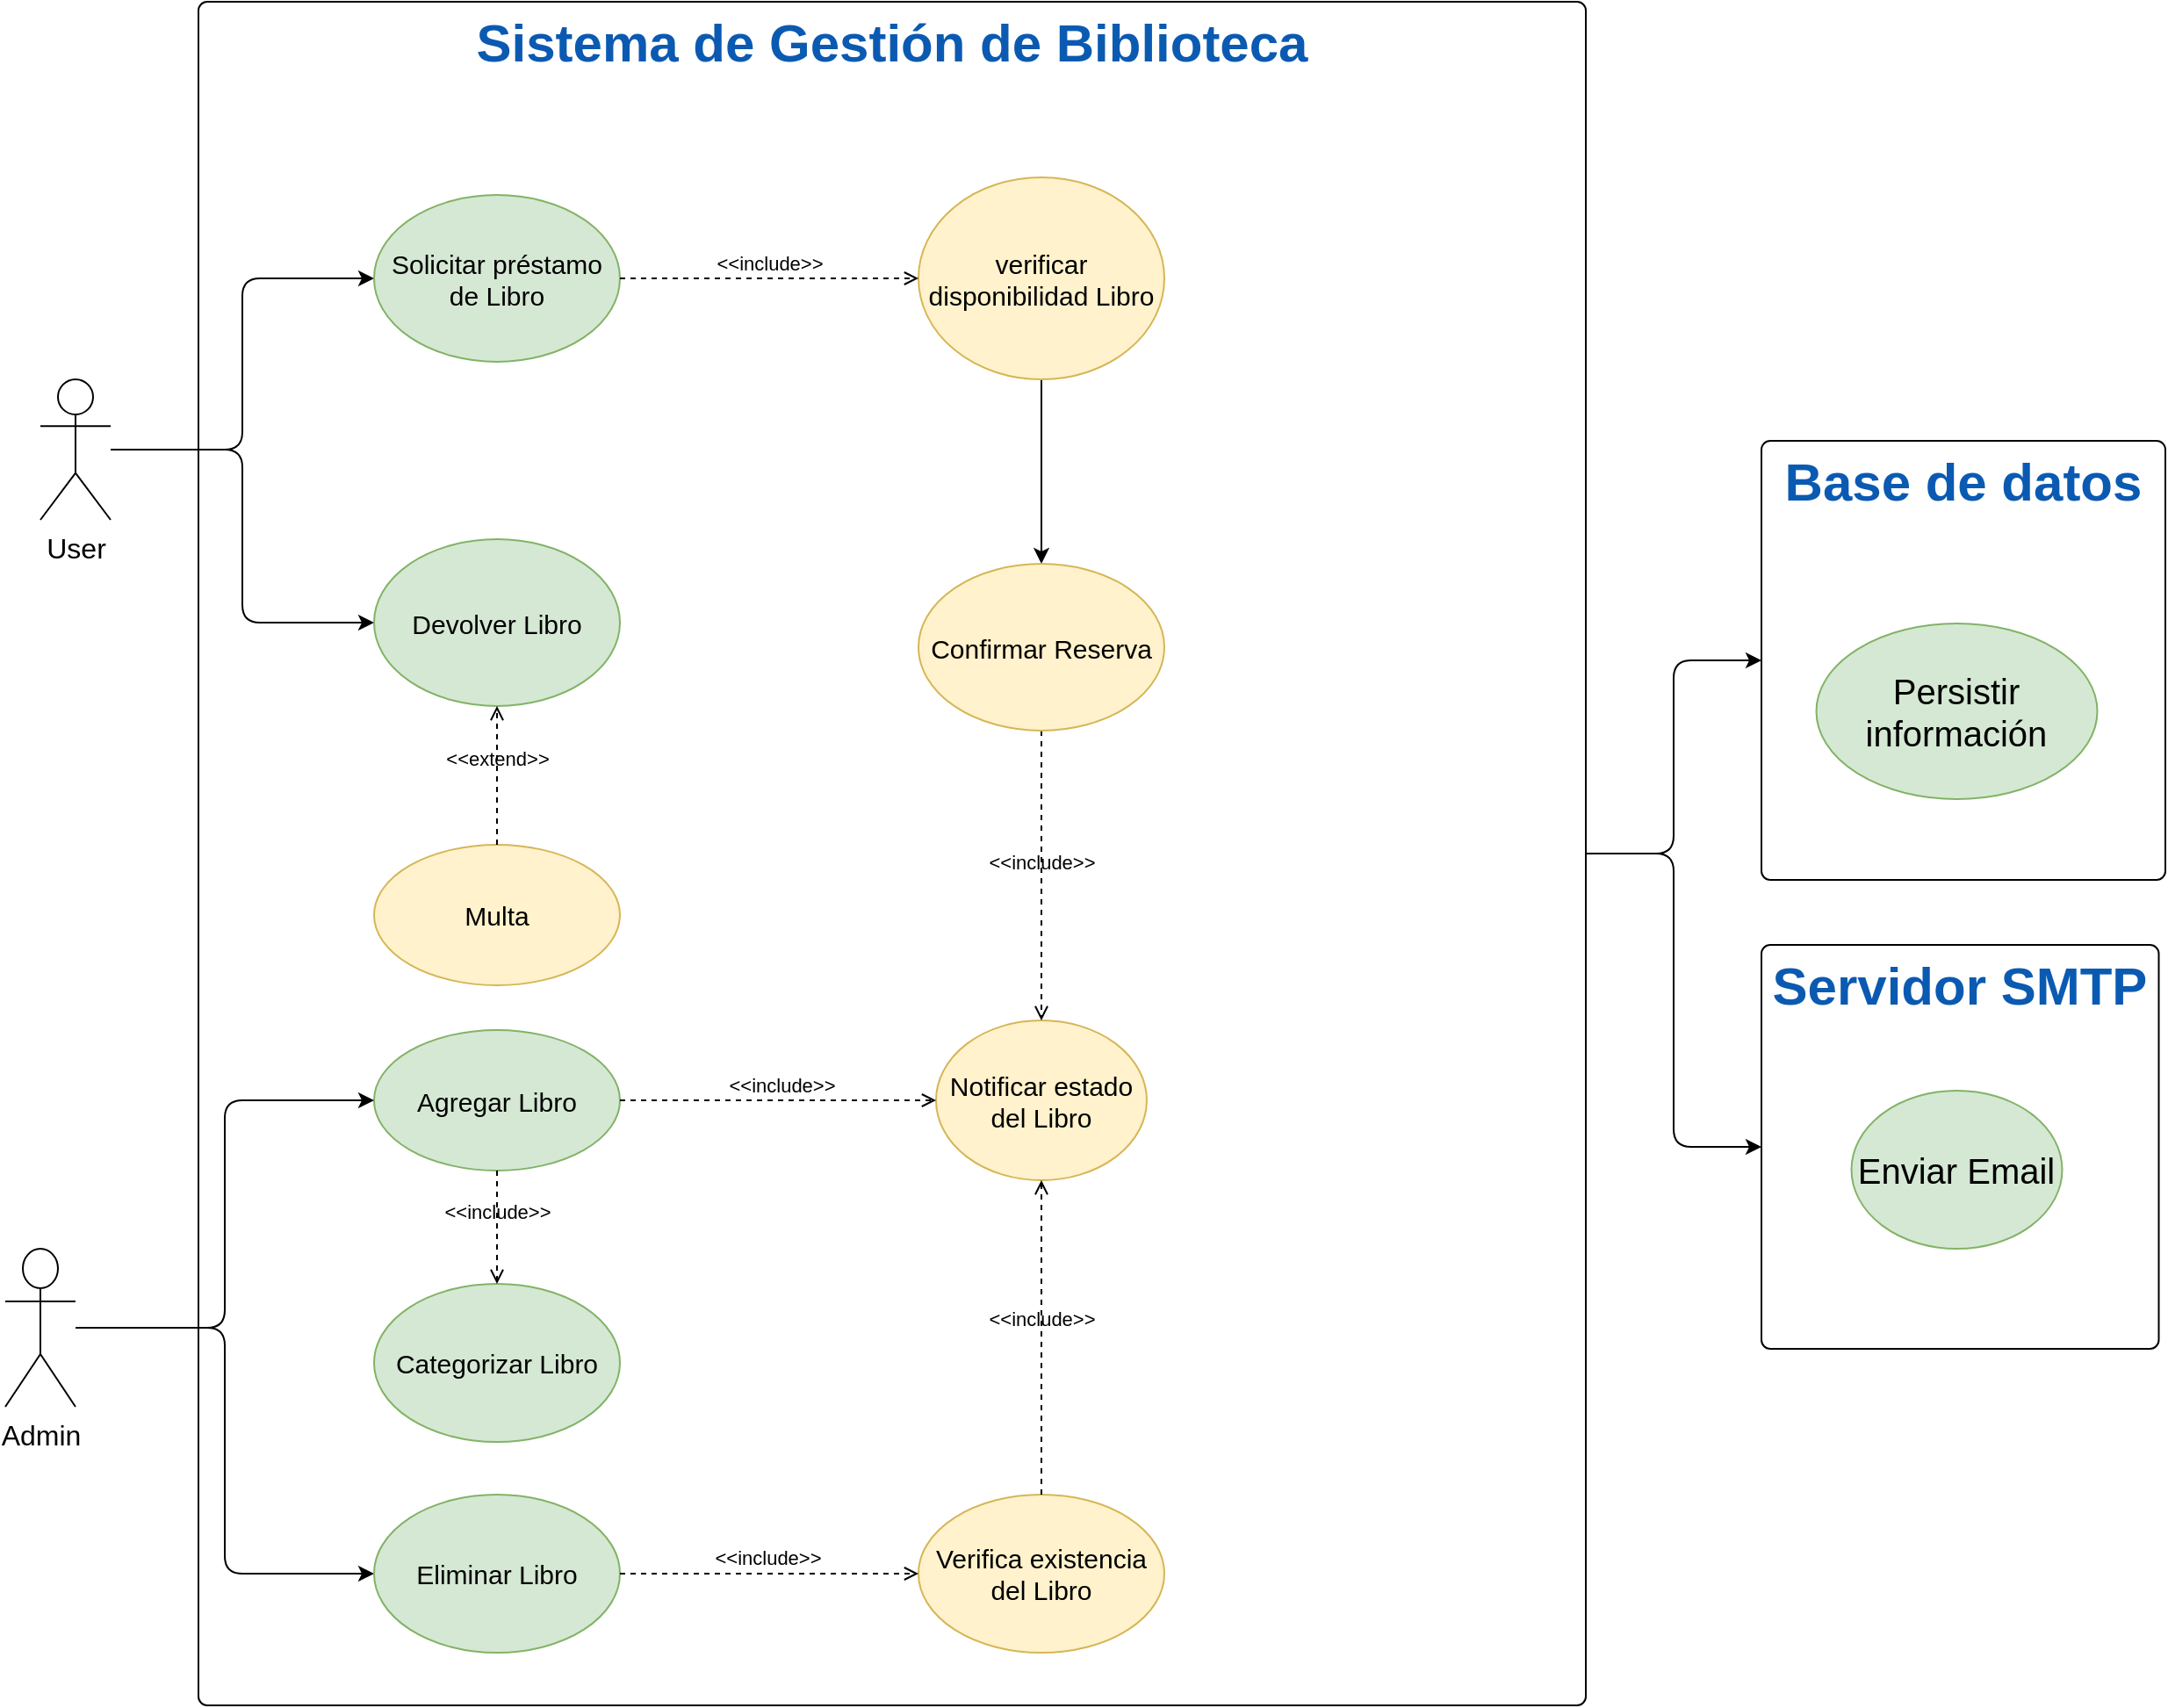<mxfile version="24.7.2" type="github" pages="3">
  <diagram name="casosDeUso" id="W8XPM-yQRozsr_15MBXP">
    <mxGraphModel dx="1687" dy="925" grid="1" gridSize="10" guides="1" tooltips="1" connect="1" arrows="1" fold="1" page="1" pageScale="1" pageWidth="1169" pageHeight="827" math="0" shadow="0">
      <root>
        <mxCell id="0" />
        <mxCell id="1" parent="0" />
        <mxCell id="N9GbCskFRyFnZ_F82fMj-5" style="edgeStyle=orthogonalEdgeStyle;rounded=1;orthogonalLoop=1;jettySize=auto;html=1;entryX=0;entryY=0.5;entryDx=0;entryDy=0;fontColor=default;labelBackgroundColor=none;" parent="1" source="RElPkKA84_Ooh-b24WHe-1" target="N9GbCskFRyFnZ_F82fMj-1" edge="1">
          <mxGeometry relative="1" as="geometry" />
        </mxCell>
        <mxCell id="N9GbCskFRyFnZ_F82fMj-6" style="edgeStyle=orthogonalEdgeStyle;rounded=1;orthogonalLoop=1;jettySize=auto;html=1;entryX=0;entryY=0.5;entryDx=0;entryDy=0;fontColor=default;labelBackgroundColor=none;" parent="1" source="RElPkKA84_Ooh-b24WHe-1" target="N9GbCskFRyFnZ_F82fMj-2" edge="1">
          <mxGeometry relative="1" as="geometry" />
        </mxCell>
        <mxCell id="RElPkKA84_Ooh-b24WHe-1" value="&lt;p style=&quot;margin: 0px; font-variant-numeric: normal; font-variant-east-asian: normal; font-variant-alternates: normal; font-kerning: auto; font-optical-sizing: auto; font-feature-settings: normal; font-variation-settings: normal; font-variant-position: normal; font-stretch: normal; line-height: normal; color: rgb(11, 90, 178); -webkit-text-stroke-color: rgb(0, 0, 0);&quot; class=&quot;p1&quot;&gt;&lt;span style=&quot;font-variant-ligatures: no-common-ligatures;&quot; class=&quot;s1&quot;&gt;&lt;b style=&quot;&quot;&gt;&lt;font style=&quot;font-size: 30px;&quot;&gt;Sistema de Gestión de Biblioteca&lt;/font&gt;&lt;/b&gt;&lt;/span&gt;&lt;/p&gt;" style="html=1;align=center;verticalAlign=top;rounded=1;absoluteArcSize=1;arcSize=10;dashed=0;whiteSpace=wrap;labelBackgroundColor=none;labelBorderColor=none;" parent="1" vertex="1">
          <mxGeometry x="150" y="60" width="790" height="970" as="geometry" />
        </mxCell>
        <mxCell id="RElPkKA84_Ooh-b24WHe-20" style="edgeStyle=orthogonalEdgeStyle;rounded=1;orthogonalLoop=1;jettySize=auto;html=1;entryX=0;entryY=0.5;entryDx=0;entryDy=0;labelBackgroundColor=none;fontColor=default;" parent="1" source="RElPkKA84_Ooh-b24WHe-2" target="RElPkKA84_Ooh-b24WHe-7" edge="1">
          <mxGeometry relative="1" as="geometry" />
        </mxCell>
        <mxCell id="kViC8SLhqzdpBsEvF8UP-6" style="edgeStyle=orthogonalEdgeStyle;rounded=1;orthogonalLoop=1;jettySize=auto;html=1;entryX=0;entryY=0.5;entryDx=0;entryDy=0;" edge="1" parent="1" source="RElPkKA84_Ooh-b24WHe-2" target="kViC8SLhqzdpBsEvF8UP-2">
          <mxGeometry relative="1" as="geometry" />
        </mxCell>
        <mxCell id="RElPkKA84_Ooh-b24WHe-2" value="User" style="shape=umlActor;verticalLabelPosition=bottom;verticalAlign=top;html=1;fontSize=16;labelBackgroundColor=none;rounded=1;" parent="1" vertex="1">
          <mxGeometry x="60" y="275" width="40" height="80" as="geometry" />
        </mxCell>
        <mxCell id="RElPkKA84_Ooh-b24WHe-3" value="Agregar Libro" style="ellipse;whiteSpace=wrap;html=1;fontSize=15;labelBackgroundColor=none;rounded=1;fillColor=#d5e8d4;strokeColor=#82b366;" parent="1" vertex="1">
          <mxGeometry x="250" y="645.5" width="140" height="80" as="geometry" />
        </mxCell>
        <mxCell id="RElPkKA84_Ooh-b24WHe-17" style="edgeStyle=orthogonalEdgeStyle;rounded=1;orthogonalLoop=1;jettySize=auto;html=1;entryX=0;entryY=0.5;entryDx=0;entryDy=0;labelBackgroundColor=none;fontColor=default;" parent="1" source="RElPkKA84_Ooh-b24WHe-4" target="RElPkKA84_Ooh-b24WHe-3" edge="1">
          <mxGeometry relative="1" as="geometry" />
        </mxCell>
        <mxCell id="RElPkKA84_Ooh-b24WHe-18" style="edgeStyle=orthogonalEdgeStyle;rounded=1;orthogonalLoop=1;jettySize=auto;html=1;entryX=0;entryY=0.5;entryDx=0;entryDy=0;labelBackgroundColor=none;fontColor=default;" parent="1" source="RElPkKA84_Ooh-b24WHe-4" target="RElPkKA84_Ooh-b24WHe-13" edge="1">
          <mxGeometry relative="1" as="geometry" />
        </mxCell>
        <mxCell id="RElPkKA84_Ooh-b24WHe-4" value="Admin" style="shape=umlActor;verticalLabelPosition=bottom;verticalAlign=top;html=1;fontSize=16;labelBackgroundColor=none;rounded=1;" parent="1" vertex="1">
          <mxGeometry x="40" y="770" width="40" height="90" as="geometry" />
        </mxCell>
        <mxCell id="RElPkKA84_Ooh-b24WHe-7" value="Solicitar préstamo de Libro" style="ellipse;whiteSpace=wrap;html=1;fontSize=15;labelBackgroundColor=none;rounded=1;fillColor=#d5e8d4;strokeColor=#82b366;" parent="1" vertex="1">
          <mxGeometry x="250" y="170" width="140" height="95" as="geometry" />
        </mxCell>
        <mxCell id="kViC8SLhqzdpBsEvF8UP-11" style="edgeStyle=orthogonalEdgeStyle;rounded=1;orthogonalLoop=1;jettySize=auto;html=1;entryX=0.5;entryY=0;entryDx=0;entryDy=0;" edge="1" parent="1" source="RElPkKA84_Ooh-b24WHe-8" target="kViC8SLhqzdpBsEvF8UP-10">
          <mxGeometry relative="1" as="geometry" />
        </mxCell>
        <mxCell id="RElPkKA84_Ooh-b24WHe-8" value="verificar disponibilidad Libro" style="ellipse;whiteSpace=wrap;html=1;fontSize=15;labelBackgroundColor=none;rounded=1;fillColor=#fff2cc;strokeColor=#d6b656;" parent="1" vertex="1">
          <mxGeometry x="560" y="160" width="140" height="115" as="geometry" />
        </mxCell>
        <mxCell id="RElPkKA84_Ooh-b24WHe-11" value="&amp;lt;&amp;lt;include&amp;gt;&amp;gt;" style="html=1;verticalAlign=bottom;labelBackgroundColor=none;endArrow=open;endFill=0;dashed=1;rounded=1;exitX=1;exitY=0.5;exitDx=0;exitDy=0;entryX=0;entryY=0.5;entryDx=0;entryDy=0;fontColor=default;" parent="1" source="RElPkKA84_Ooh-b24WHe-7" target="RElPkKA84_Ooh-b24WHe-8" edge="1">
          <mxGeometry width="160" relative="1" as="geometry">
            <mxPoint x="380" y="350" as="sourcePoint" />
            <mxPoint x="540" y="350" as="targetPoint" />
            <mxPoint as="offset" />
          </mxGeometry>
        </mxCell>
        <mxCell id="RElPkKA84_Ooh-b24WHe-13" value="Eliminar Libro" style="ellipse;whiteSpace=wrap;html=1;fontSize=15;labelBackgroundColor=none;rounded=1;fillColor=#d5e8d4;strokeColor=#82b366;" parent="1" vertex="1">
          <mxGeometry x="250" y="910" width="140" height="90" as="geometry" />
        </mxCell>
        <mxCell id="RElPkKA84_Ooh-b24WHe-14" value="Verifica existencia del Libro" style="ellipse;whiteSpace=wrap;html=1;fontSize=15;labelBackgroundColor=none;rounded=1;fillColor=#fff2cc;strokeColor=#d6b656;" parent="1" vertex="1">
          <mxGeometry x="560" y="910" width="140" height="90" as="geometry" />
        </mxCell>
        <mxCell id="RElPkKA84_Ooh-b24WHe-15" value="&amp;lt;&amp;lt;include&amp;gt;&amp;gt;" style="html=1;verticalAlign=bottom;labelBackgroundColor=none;endArrow=open;endFill=0;dashed=1;rounded=1;exitX=1;exitY=0.5;exitDx=0;exitDy=0;entryX=0;entryY=0.5;entryDx=0;entryDy=0;fontColor=default;" parent="1" source="RElPkKA84_Ooh-b24WHe-13" target="RElPkKA84_Ooh-b24WHe-14" edge="1">
          <mxGeometry x="-0.01" width="160" relative="1" as="geometry">
            <mxPoint x="400" y="540" as="sourcePoint" />
            <mxPoint x="500" y="540" as="targetPoint" />
            <mxPoint as="offset" />
          </mxGeometry>
        </mxCell>
        <mxCell id="RElPkKA84_Ooh-b24WHe-21" value="Notificar estado del Libro" style="ellipse;whiteSpace=wrap;html=1;fontSize=15;labelBackgroundColor=none;rounded=1;fillColor=#fff2cc;strokeColor=#d6b656;" parent="1" vertex="1">
          <mxGeometry x="570" y="640" width="120" height="91" as="geometry" />
        </mxCell>
        <mxCell id="RElPkKA84_Ooh-b24WHe-25" value="&amp;lt;&amp;lt;include&amp;gt;&amp;gt;" style="html=1;verticalAlign=bottom;labelBackgroundColor=none;endArrow=open;endFill=0;dashed=1;rounded=1;exitX=0.5;exitY=1;exitDx=0;exitDy=0;entryX=0.5;entryY=0;entryDx=0;entryDy=0;fontColor=default;" parent="1" source="kViC8SLhqzdpBsEvF8UP-10" target="RElPkKA84_Ooh-b24WHe-21" edge="1">
          <mxGeometry x="0.012" width="160" relative="1" as="geometry">
            <mxPoint x="400" y="270" as="sourcePoint" />
            <mxPoint x="510" y="270" as="targetPoint" />
            <mxPoint as="offset" />
          </mxGeometry>
        </mxCell>
        <mxCell id="RElPkKA84_Ooh-b24WHe-26" value="&amp;lt;&amp;lt;include&amp;gt;&amp;gt;" style="html=1;verticalAlign=bottom;labelBackgroundColor=none;endArrow=open;endFill=0;dashed=1;rounded=1;exitX=1;exitY=0.5;exitDx=0;exitDy=0;entryX=0;entryY=0.5;entryDx=0;entryDy=0;fontColor=default;" parent="1" source="RElPkKA84_Ooh-b24WHe-3" target="RElPkKA84_Ooh-b24WHe-21" edge="1">
          <mxGeometry x="0.017" width="160" relative="1" as="geometry">
            <mxPoint x="580" y="305" as="sourcePoint" />
            <mxPoint x="580" y="380" as="targetPoint" />
            <mxPoint as="offset" />
          </mxGeometry>
        </mxCell>
        <mxCell id="RElPkKA84_Ooh-b24WHe-27" value="Categorizar Libro" style="ellipse;whiteSpace=wrap;html=1;fontSize=15;labelBackgroundColor=none;rounded=1;fillColor=#d5e8d4;strokeColor=#82b366;" parent="1" vertex="1">
          <mxGeometry x="250" y="790" width="140" height="90" as="geometry" />
        </mxCell>
        <mxCell id="RElPkKA84_Ooh-b24WHe-28" value="&amp;lt;&amp;lt;include&amp;gt;&amp;gt;" style="html=1;verticalAlign=bottom;labelBackgroundColor=none;endArrow=open;endFill=0;dashed=1;rounded=1;exitX=0.5;exitY=1;exitDx=0;exitDy=0;entryX=0.5;entryY=0;entryDx=0;entryDy=0;fontColor=default;" parent="1" source="RElPkKA84_Ooh-b24WHe-3" target="RElPkKA84_Ooh-b24WHe-27" edge="1">
          <mxGeometry x="0.011" width="160" relative="1" as="geometry">
            <mxPoint x="400" y="415" as="sourcePoint" />
            <mxPoint x="520" y="415" as="targetPoint" />
            <mxPoint as="offset" />
          </mxGeometry>
        </mxCell>
        <mxCell id="RElPkKA84_Ooh-b24WHe-30" value="&amp;lt;&amp;lt;include&amp;gt;&amp;gt;" style="html=1;verticalAlign=bottom;labelBackgroundColor=none;endArrow=open;endFill=0;dashed=1;rounded=1;exitX=0.5;exitY=0;exitDx=0;exitDy=0;fontColor=default;entryX=0.5;entryY=1;entryDx=0;entryDy=0;" parent="1" source="RElPkKA84_Ooh-b24WHe-14" target="RElPkKA84_Ooh-b24WHe-21" edge="1">
          <mxGeometry x="0.017" width="160" relative="1" as="geometry">
            <mxPoint x="400" y="415" as="sourcePoint" />
            <mxPoint x="930" y="449" as="targetPoint" />
            <mxPoint as="offset" />
          </mxGeometry>
        </mxCell>
        <mxCell id="N9GbCskFRyFnZ_F82fMj-1" value="&lt;p style=&quot;margin: 0px; font-variant-numeric: normal; font-variant-east-asian: normal; font-variant-alternates: normal; font-kerning: auto; font-optical-sizing: auto; font-feature-settings: normal; font-variation-settings: normal; font-variant-position: normal; font-stretch: normal; line-height: normal; color: rgb(11, 90, 178); -webkit-text-stroke-color: rgb(0, 0, 0);&quot; class=&quot;p1&quot;&gt;&lt;span style=&quot;font-size: 30px; font-variant-ligatures: no-common-ligatures;&quot;&gt;&lt;b&gt;Base de datos&lt;/b&gt;&lt;/span&gt;&lt;/p&gt;" style="html=1;align=center;verticalAlign=top;rounded=1;absoluteArcSize=1;arcSize=10;dashed=0;whiteSpace=wrap;labelBackgroundColor=none;labelBorderColor=none;" parent="1" vertex="1">
          <mxGeometry x="1040" y="310" width="230" height="250" as="geometry" />
        </mxCell>
        <mxCell id="N9GbCskFRyFnZ_F82fMj-2" value="&lt;p style=&quot;margin: 0px; font-variant-numeric: normal; font-variant-east-asian: normal; font-variant-alternates: normal; font-kerning: auto; font-optical-sizing: auto; font-feature-settings: normal; font-variation-settings: normal; font-variant-position: normal; font-stretch: normal; line-height: normal; color: rgb(11, 90, 178); -webkit-text-stroke-color: rgb(0, 0, 0);&quot; class=&quot;p1&quot;&gt;&lt;span style=&quot;font-variant-ligatures: no-common-ligatures;&quot; class=&quot;s1&quot;&gt;&lt;b style=&quot;&quot;&gt;&lt;font style=&quot;font-size: 30px;&quot;&gt;Servidor SMTP&lt;/font&gt;&lt;/b&gt;&lt;/span&gt;&lt;/p&gt;" style="html=1;align=center;verticalAlign=top;rounded=1;absoluteArcSize=1;arcSize=10;dashed=0;whiteSpace=wrap;labelBackgroundColor=none;labelBorderColor=none;" parent="1" vertex="1">
          <mxGeometry x="1040" y="597" width="226.25" height="230" as="geometry" />
        </mxCell>
        <mxCell id="N9GbCskFRyFnZ_F82fMj-3" value="Enviar Email" style="ellipse;whiteSpace=wrap;html=1;fontSize=20;labelBackgroundColor=none;rounded=1;fillColor=#d5e8d4;strokeColor=#82b366;" parent="1" vertex="1">
          <mxGeometry x="1091.25" y="680" width="120" height="90" as="geometry" />
        </mxCell>
        <mxCell id="N9GbCskFRyFnZ_F82fMj-4" value="Persistir información" style="ellipse;whiteSpace=wrap;html=1;fontSize=20;labelBackgroundColor=none;rounded=1;fillColor=#d5e8d4;strokeColor=#82b366;" parent="1" vertex="1">
          <mxGeometry x="1071.25" y="414" width="160" height="100" as="geometry" />
        </mxCell>
        <mxCell id="kViC8SLhqzdpBsEvF8UP-2" value="Devolver Libro" style="ellipse;whiteSpace=wrap;html=1;fontSize=15;labelBackgroundColor=none;rounded=1;fillColor=#d5e8d4;strokeColor=#82b366;" vertex="1" parent="1">
          <mxGeometry x="250" y="366" width="140" height="95" as="geometry" />
        </mxCell>
        <mxCell id="kViC8SLhqzdpBsEvF8UP-3" value="Multa" style="ellipse;whiteSpace=wrap;html=1;fontSize=15;labelBackgroundColor=none;rounded=1;fillColor=#fff2cc;strokeColor=#d6b656;" vertex="1" parent="1">
          <mxGeometry x="250" y="540" width="140" height="80" as="geometry" />
        </mxCell>
        <mxCell id="kViC8SLhqzdpBsEvF8UP-9" value="&lt;div&gt;&lt;br&gt;&lt;/div&gt;&lt;div&gt;&lt;br&gt;&lt;/div&gt;&amp;lt;&amp;lt;extend&amp;gt;&amp;gt;" style="html=1;verticalAlign=bottom;labelBackgroundColor=none;endArrow=open;endFill=0;dashed=1;rounded=1;exitX=0.5;exitY=0;exitDx=0;exitDy=0;entryX=0.5;entryY=1;entryDx=0;entryDy=0;fontColor=default;" edge="1" parent="1" source="kViC8SLhqzdpBsEvF8UP-3" target="kViC8SLhqzdpBsEvF8UP-2">
          <mxGeometry x="0.013" width="160" relative="1" as="geometry">
            <mxPoint x="640" y="285" as="sourcePoint" />
            <mxPoint x="640" y="650" as="targetPoint" />
            <mxPoint as="offset" />
          </mxGeometry>
        </mxCell>
        <mxCell id="kViC8SLhqzdpBsEvF8UP-10" value="Confirmar Reserva" style="ellipse;whiteSpace=wrap;html=1;fontSize=15;labelBackgroundColor=none;rounded=1;fillColor=#fff2cc;strokeColor=#d6b656;" vertex="1" parent="1">
          <mxGeometry x="560" y="380" width="140" height="95" as="geometry" />
        </mxCell>
      </root>
    </mxGraphModel>
  </diagram>
  <diagram id="z3sFKEPjphPBV4yKXjZ8" name="Secuencia">
    <mxGraphModel dx="797" dy="437" grid="1" gridSize="10" guides="1" tooltips="1" connect="1" arrows="1" fold="1" page="1" pageScale="1" pageWidth="1169" pageHeight="827" math="0" shadow="0">
      <root>
        <mxCell id="0" />
        <mxCell id="1" parent="0" />
        <mxCell id="vuoSFvWg-BkFpxc6oSbC-14" value="Usuario" style="shape=umlLifeline;perimeter=lifelinePerimeter;whiteSpace=wrap;html=1;container=0;dropTarget=0;collapsible=0;recursiveResize=0;outlineConnect=0;portConstraint=eastwest;newEdgeStyle={&quot;edgeStyle&quot;:&quot;elbowEdgeStyle&quot;,&quot;elbow&quot;:&quot;vertical&quot;,&quot;curved&quot;:0,&quot;rounded&quot;:0};" parent="1" vertex="1">
          <mxGeometry x="120" y="160" width="100" height="300" as="geometry" />
        </mxCell>
        <mxCell id="vuoSFvWg-BkFpxc6oSbC-15" value="" style="html=1;points=[];perimeter=orthogonalPerimeter;outlineConnect=0;targetShapes=umlLifeline;portConstraint=eastwest;newEdgeStyle={&quot;edgeStyle&quot;:&quot;elbowEdgeStyle&quot;,&quot;elbow&quot;:&quot;vertical&quot;,&quot;curved&quot;:0,&quot;rounded&quot;:0};" parent="vuoSFvWg-BkFpxc6oSbC-14" vertex="1">
          <mxGeometry x="45" y="70" width="10" height="190" as="geometry" />
        </mxCell>
        <mxCell id="vuoSFvWg-BkFpxc6oSbC-16" value="" style="html=1;verticalAlign=bottom;startArrow=oval;endArrow=block;startSize=8;edgeStyle=elbowEdgeStyle;elbow=vertical;curved=0;rounded=0;" parent="vuoSFvWg-BkFpxc6oSbC-14" target="vuoSFvWg-BkFpxc6oSbC-15" edge="1">
          <mxGeometry relative="1" as="geometry">
            <mxPoint x="-15" y="70" as="sourcePoint" />
          </mxGeometry>
        </mxCell>
        <mxCell id="vuoSFvWg-BkFpxc6oSbC-17" value="" style="html=1;points=[];perimeter=orthogonalPerimeter;outlineConnect=0;targetShapes=umlLifeline;portConstraint=eastwest;newEdgeStyle={&quot;edgeStyle&quot;:&quot;elbowEdgeStyle&quot;,&quot;elbow&quot;:&quot;vertical&quot;,&quot;curved&quot;:0,&quot;rounded&quot;:0};" parent="vuoSFvWg-BkFpxc6oSbC-14" vertex="1">
          <mxGeometry x="50" y="120" width="10" height="80" as="geometry" />
        </mxCell>
        <mxCell id="vuoSFvWg-BkFpxc6oSbC-18" value="Biblioteca" style="shape=umlLifeline;perimeter=lifelinePerimeter;whiteSpace=wrap;html=1;container=0;dropTarget=0;collapsible=0;recursiveResize=0;outlineConnect=0;portConstraint=eastwest;newEdgeStyle={&quot;edgeStyle&quot;:&quot;elbowEdgeStyle&quot;,&quot;elbow&quot;:&quot;vertical&quot;,&quot;curved&quot;:0,&quot;rounded&quot;:0};" parent="1" vertex="1">
          <mxGeometry x="370" y="160" width="100" height="300" as="geometry" />
        </mxCell>
        <mxCell id="vuoSFvWg-BkFpxc6oSbC-19" value="" style="html=1;points=[];perimeter=orthogonalPerimeter;outlineConnect=0;targetShapes=umlLifeline;portConstraint=eastwest;newEdgeStyle={&quot;edgeStyle&quot;:&quot;elbowEdgeStyle&quot;,&quot;elbow&quot;:&quot;vertical&quot;,&quot;curved&quot;:0,&quot;rounded&quot;:0};" parent="vuoSFvWg-BkFpxc6oSbC-18" vertex="1">
          <mxGeometry x="45" y="80" width="10" height="170" as="geometry" />
        </mxCell>
        <mxCell id="vuoSFvWg-BkFpxc6oSbC-20" value="Solicitud de Libro" style="html=1;verticalAlign=bottom;endArrow=block;edgeStyle=elbowEdgeStyle;elbow=vertical;curved=0;rounded=0;" parent="1" source="vuoSFvWg-BkFpxc6oSbC-15" target="vuoSFvWg-BkFpxc6oSbC-19" edge="1">
          <mxGeometry relative="1" as="geometry">
            <mxPoint x="275" y="260" as="sourcePoint" />
            <Array as="points">
              <mxPoint x="260" y="250" />
            </Array>
            <mxPoint as="offset" />
          </mxGeometry>
        </mxCell>
        <mxCell id="vuoSFvWg-BkFpxc6oSbC-21" value="return" style="html=1;verticalAlign=bottom;endArrow=open;dashed=1;endSize=8;edgeStyle=elbowEdgeStyle;elbow=vertical;curved=0;rounded=0;" parent="1" source="vuoSFvWg-BkFpxc6oSbC-19" target="vuoSFvWg-BkFpxc6oSbC-15" edge="1">
          <mxGeometry relative="1" as="geometry">
            <mxPoint x="275" y="335" as="targetPoint" />
            <Array as="points">
              <mxPoint x="270" y="410" />
            </Array>
          </mxGeometry>
        </mxCell>
        <mxCell id="vuoSFvWg-BkFpxc6oSbC-22" value="callback" style="html=1;verticalAlign=bottom;endArrow=block;edgeStyle=elbowEdgeStyle;elbow=vertical;curved=0;rounded=0;" parent="1" source="vuoSFvWg-BkFpxc6oSbC-19" target="vuoSFvWg-BkFpxc6oSbC-17" edge="1">
          <mxGeometry relative="1" as="geometry">
            <mxPoint x="255" y="290" as="sourcePoint" />
            <Array as="points">
              <mxPoint x="270" y="290" />
            </Array>
          </mxGeometry>
        </mxCell>
        <mxCell id="vuoSFvWg-BkFpxc6oSbC-23" value="return" style="html=1;verticalAlign=bottom;endArrow=open;dashed=1;endSize=8;edgeStyle=elbowEdgeStyle;elbow=vertical;curved=0;rounded=0;" parent="1" source="vuoSFvWg-BkFpxc6oSbC-17" target="vuoSFvWg-BkFpxc6oSbC-19" edge="1">
          <mxGeometry relative="1" as="geometry">
            <mxPoint x="255" y="365" as="targetPoint" />
            <Array as="points">
              <mxPoint x="260" y="360" />
            </Array>
          </mxGeometry>
        </mxCell>
        <mxCell id="8oankbPbCCMag9rXMSHi-1" value="&lt;b style=&quot;forced-color-adjust: none; color: rgb(11, 90, 178); font-family: Helvetica; font-size: 12px; font-style: normal; font-variant-ligatures: no-common-ligatures; font-variant-caps: normal; letter-spacing: normal; orphans: 2; text-align: center; text-indent: 0px; text-transform: none; widows: 2; word-spacing: 0px; -webkit-text-stroke: 0px rgb(0, 0, 0); white-space: normal; background-color: rgb(251, 251, 251); text-decoration-thickness: initial; text-decoration-style: initial; text-decoration-color: initial;&quot;&gt;&lt;font style=&quot;forced-color-adjust: none; font-size: 30px;&quot;&gt;Sistema de Gestión de Biblioteca&lt;/font&gt;&lt;/b&gt;&lt;div style=&quot;text-align: center;&quot;&gt;&lt;font color=&quot;#0b5ab2&quot;&gt;&lt;span style=&quot;font-size: 30px; font-variant-ligatures: no-common-ligatures;&quot;&gt;&lt;b&gt;Diagrama de secuencia&lt;/b&gt;&lt;/span&gt;&lt;/font&gt;&lt;/div&gt;" style="text;whiteSpace=wrap;html=1;" vertex="1" parent="1">
          <mxGeometry x="140" y="20" width="510" height="60" as="geometry" />
        </mxCell>
        <mxCell id="8oankbPbCCMag9rXMSHi-2" value="Libro" style="shape=umlLifeline;perimeter=lifelinePerimeter;whiteSpace=wrap;html=1;container=0;dropTarget=0;collapsible=0;recursiveResize=0;outlineConnect=0;portConstraint=eastwest;newEdgeStyle={&quot;edgeStyle&quot;:&quot;elbowEdgeStyle&quot;,&quot;elbow&quot;:&quot;vertical&quot;,&quot;curved&quot;:0,&quot;rounded&quot;:0};" vertex="1" parent="1">
          <mxGeometry x="585" y="160" width="100" height="300" as="geometry" />
        </mxCell>
        <mxCell id="8oankbPbCCMag9rXMSHi-3" value="" style="html=1;points=[];perimeter=orthogonalPerimeter;outlineConnect=0;targetShapes=umlLifeline;portConstraint=eastwest;newEdgeStyle={&quot;edgeStyle&quot;:&quot;elbowEdgeStyle&quot;,&quot;elbow&quot;:&quot;vertical&quot;,&quot;curved&quot;:0,&quot;rounded&quot;:0};" vertex="1" parent="8oankbPbCCMag9rXMSHi-2">
          <mxGeometry x="45" y="80" width="10" height="170" as="geometry" />
        </mxCell>
        <mxCell id="8oankbPbCCMag9rXMSHi-4" value="Verificar Disponibilidad" style="html=1;verticalAlign=bottom;endArrow=block;edgeStyle=elbowEdgeStyle;elbow=vertical;curved=0;rounded=0;" edge="1" parent="1" source="vuoSFvWg-BkFpxc6oSbC-19" target="8oankbPbCCMag9rXMSHi-3">
          <mxGeometry relative="1" as="geometry">
            <mxPoint x="430" y="260" as="sourcePoint" />
            <Array as="points">
              <mxPoint x="515" y="260" />
            </Array>
            <mxPoint x="670" y="260" as="targetPoint" />
            <mxPoint as="offset" />
          </mxGeometry>
        </mxCell>
      </root>
    </mxGraphModel>
  </diagram>
  <diagram id="CqCqrDhUqs5OSC2CL97p" name="Clases">
    <mxGraphModel dx="1026" dy="651" grid="1" gridSize="10" guides="1" tooltips="1" connect="1" arrows="1" fold="1" page="1" pageScale="1" pageWidth="1169" pageHeight="827" math="0" shadow="0">
      <root>
        <mxCell id="0" />
        <mxCell id="1" parent="0" />
      </root>
    </mxGraphModel>
  </diagram>
</mxfile>
